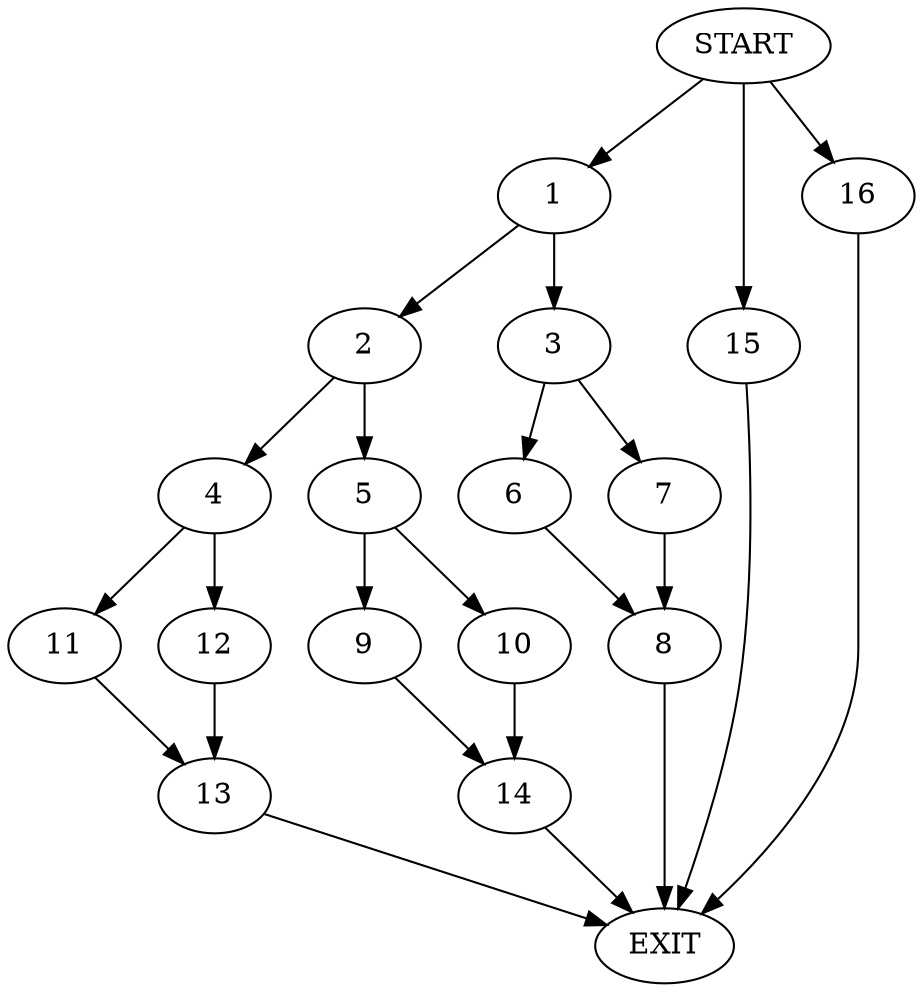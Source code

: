 digraph {
0 [label="START"]
17 [label="EXIT"]
0 -> 1
1 -> 2
1 -> 3
2 -> 4
2 -> 5
3 -> 6
3 -> 7
6 -> 8
7 -> 8
8 -> 17
5 -> 9
5 -> 10
4 -> 11
4 -> 12
11 -> 13
12 -> 13
13 -> 17
9 -> 14
10 -> 14
14 -> 17
0 -> 15
15 -> 17
0 -> 16
16 -> 17
}

